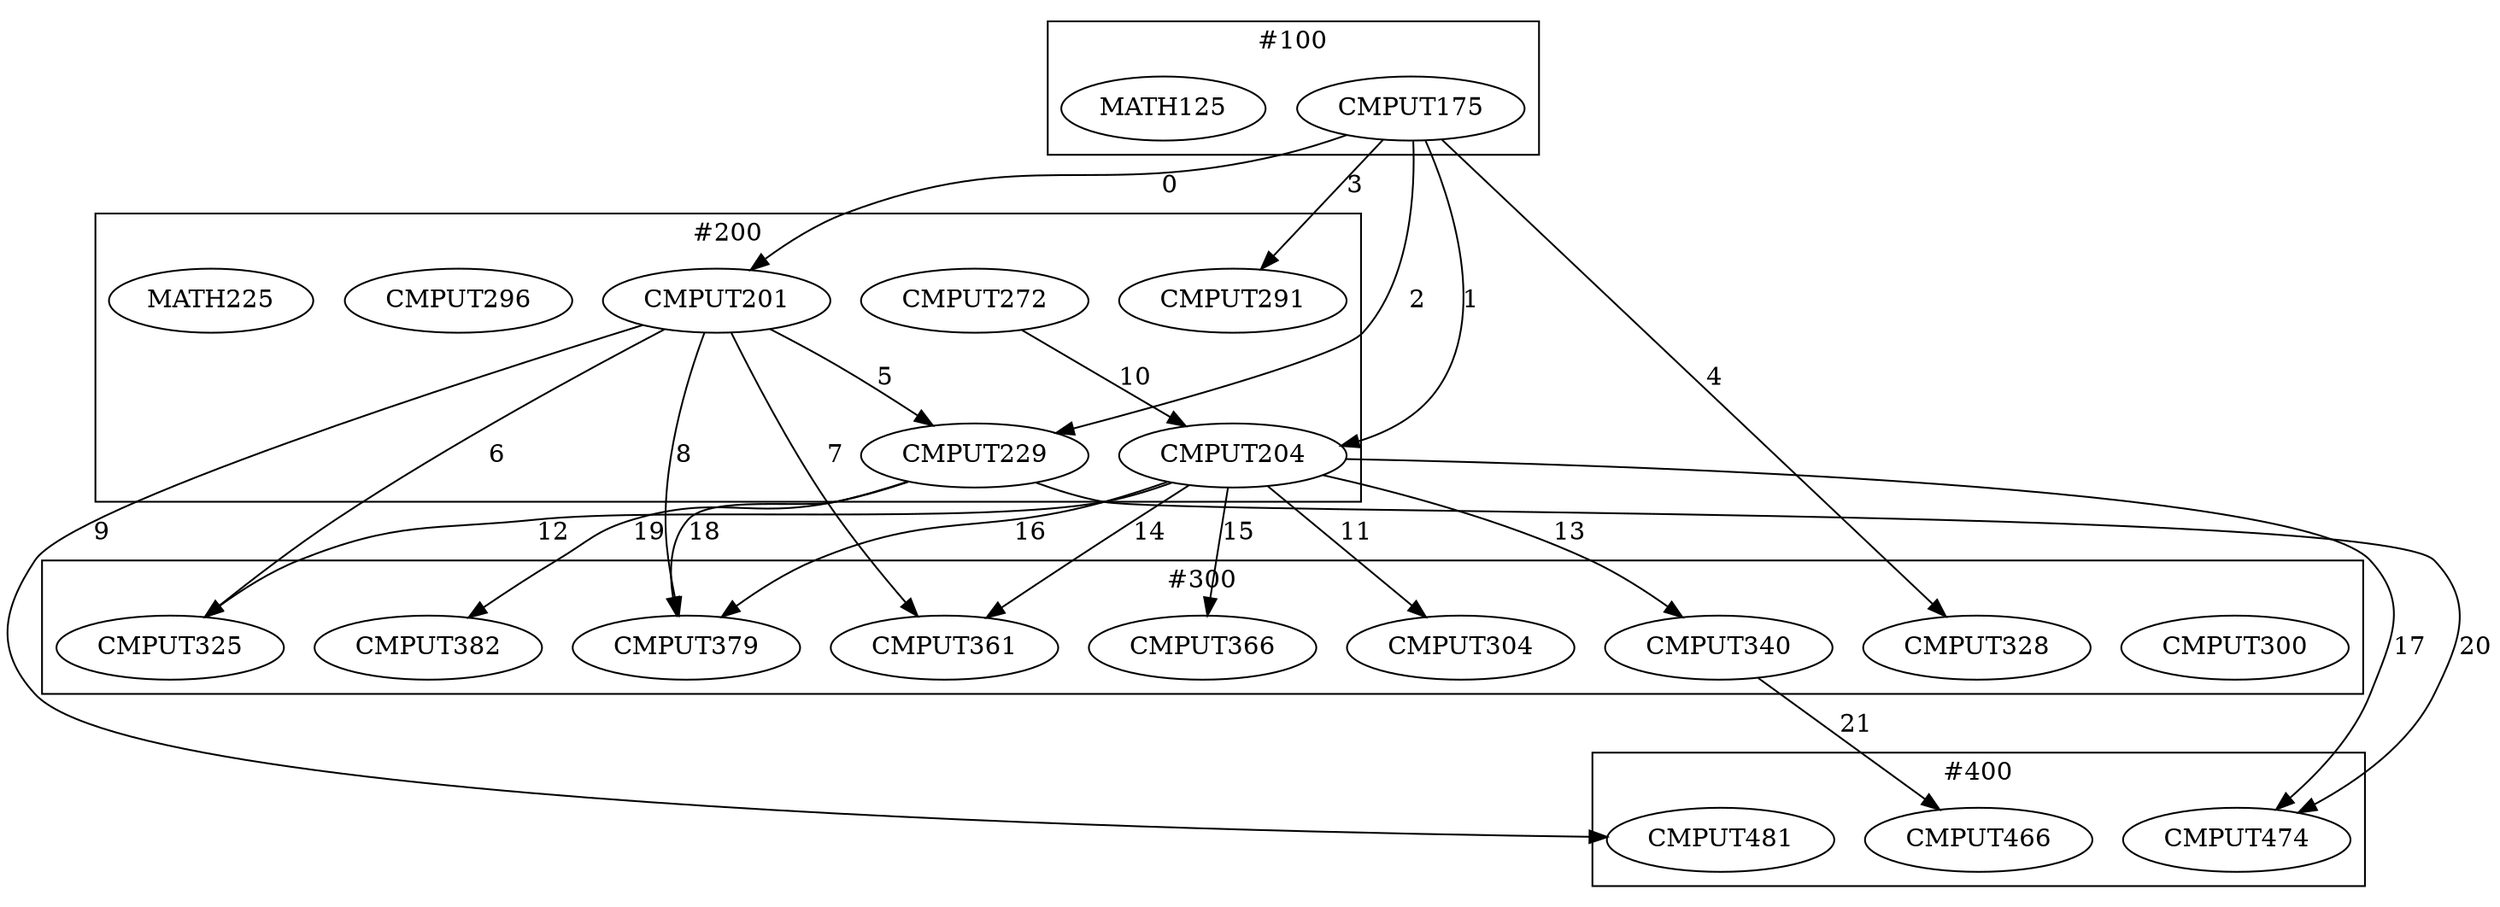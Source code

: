 digraph {
	subgraph cluster_1 {
		rank=same
		label="#100"
		CMPUT175
		MATH125
	}
	subgraph cluster_2 {
		rank=same
		label="#200"
		CMPUT201
		CMPUT204
		CMPUT229
		CMPUT272
		CMPUT291
		CMPUT296
		MATH225
	}
	subgraph cluster_3 {
		rank=same
		label="#300"
		CMPUT300
		CMPUT304
		CMPUT325
		CMPUT328
		CMPUT340
		CMPUT361
		CMPUT366
		CMPUT379
		CMPUT382
	}
	subgraph cluster_4 {
		rank=same
		label="#400"
		CMPUT466
		CMPUT474
		CMPUT481
	}
	subgraph cluster_5 {
		rank=same
		label="#500"
	}
	subgraph cluster_6 {
		rank=same
		label="#600"
	}
	subgraph cluster_7 {
		rank=same
		label="#700"
	}
	CMPUT175 -> CMPUT201 [label=0]
	CMPUT175 -> CMPUT204 [label=1]
	CMPUT175 -> CMPUT229 [label=2]
	CMPUT175 -> CMPUT291 [label=3]
	CMPUT175 -> CMPUT328 [label=4]
	CMPUT201 -> CMPUT229 [label=5]
	CMPUT201 -> CMPUT325 [label=6]
	CMPUT201 -> CMPUT361 [label=7]
	CMPUT201 -> CMPUT379 [label=8]
	CMPUT201 -> CMPUT481 [label=9]
	CMPUT272 -> CMPUT204 [label=10]
	CMPUT204 -> CMPUT304 [label=11]
	CMPUT204 -> CMPUT325 [label=12]
	CMPUT204 -> CMPUT340 [label=13]
	CMPUT204 -> CMPUT361 [label=14]
	CMPUT204 -> CMPUT366 [label=15]
	CMPUT204 -> CMPUT379 [label=16]
	CMPUT204 -> CMPUT474 [label=17]
	CMPUT229 -> CMPUT379 [label=18]
	CMPUT229 -> CMPUT382 [label=19]
	CMPUT229 -> CMPUT474 [label=20]
	CMPUT340 -> CMPUT466 [label=21]
}
